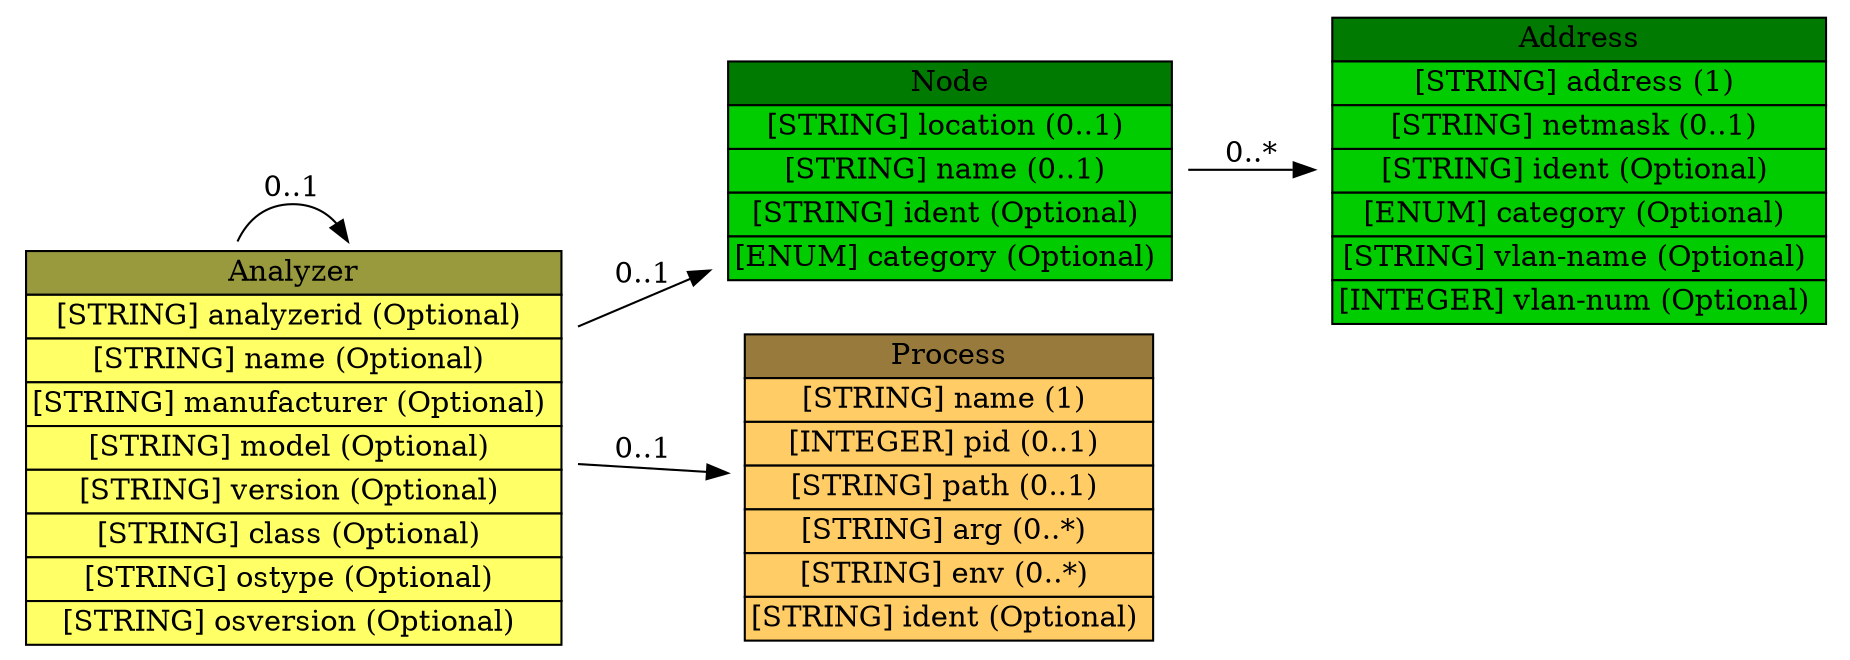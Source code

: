 digraph Analyzer {
	graph [bb="0,0,732,307",
		rankdir=LR
	];
	node [label="\N"];
	Analyzer	 [height=2.7361,
		label=<<table BORDER="0" CELLBORDER="1" CELLSPACING="0"> <tr > <td BGCOLOR="#99993d" HREF="/idmef_parser/IDMEF/Analyzer.html" TITLE="The Analyzer class identifies the analyzer from which the Alert or Heartbeat message originates. Only one analyzer may be encoded for each alert or heartbeat, and that MUST be the analyzer at which the alert or heartbeat originated. Although the IDMEF data model does not prevent the use of hierarchical intrusion detection systems (where alerts get relayed up the tree), it does not provide any way to record the identity of the &quot;relay&quot; analyzers along the path from the originating analyzer to the manager that ultimately receives the alert. ">Analyzer</td> </tr>" %<tr><td BGCOLOR="#FFFF66"  HREF="/idmef_parser/IDMEF/Analyzer.html" TITLE="(but see below).  A unique identifier for the analyzer; see Section 3.2.9.">[STRING] analyzerid (Optional) </td></tr>%<tr><td BGCOLOR="#FFFF66"  HREF="/idmef_parser/IDMEF/Analyzer.html" TITLE="An explicit name for the analyzer that may be easier to understand than the analyzerid.">[STRING] name (Optional) </td></tr>%<tr><td BGCOLOR="#FFFF66"  HREF="/idmef_parser/IDMEF/Analyzer.html" TITLE="The manufacturer of the analyzer software and/or hardware.">[STRING] manufacturer (Optional) </td></tr>%<tr><td BGCOLOR="#FFFF66"  HREF="/idmef_parser/IDMEF/Analyzer.html" TITLE="The model name/number of the analyzer software and/or hardware.">[STRING] model (Optional) </td></tr>%<tr><td BGCOLOR="#FFFF66"  HREF="/idmef_parser/IDMEF/Analyzer.html" TITLE="The version number of the analyzer software and/or hardware.">[STRING] version (Optional) </td></tr>%<tr><td BGCOLOR="#FFFF66"  HREF="/idmef_parser/IDMEF/Analyzer.html" TITLE="The class of analyzer software and/or hardware.">[STRING] class (Optional) </td></tr>%<tr><td BGCOLOR="#FFFF66"  HREF="/idmef_parser/IDMEF/Analyzer.html" TITLE="Operating system name.  On POSIX 1003.1 compliant systems, this is the value returned in utsname.sysname by the uname() system call, or the output of the &quot;uname -s&quot; command.">[STRING] ostype (Optional) </td></tr>%<tr><td BGCOLOR="#FFFF66"  HREF="/idmef_parser/IDMEF/Analyzer.html" TITLE="Operating system version.  On POSIX 1003.1 compliant systems, this is the value returned in utsname.release by the uname() system call, or the output of the &quot;uname -r&quot; command.">[STRING] osversion (Optional) </td></tr>%</table>>,
		pos="110.5,124.5",
		shape=plaintext,
		width=3.0694];
	Analyzer -> Analyzer	 [label="0..1",
		lp="110.5,248.5",
		pos="e,132.27,223.09 88.733,223.09 92.867,233.97 100.12,241 110.5,241 117.63,241 123.29,237.68 127.48,232.07"];
	"Node"	 [height=1.5694,
		label=<<table BORDER="0" CELLBORDER="1" CELLSPACING="0"> <tr > <td BGCOLOR="#007a00" HREF="/idmef_parser/IDMEF/Node.html" TITLE="The Node class is used to identify hosts and other network devices (routers, switches, etc.). ">Node</td> </tr>" %<tr><td BGCOLOR="#00CC00"  HREF="/idmef_parser/IDMEF/Node.html" TITLE="The location of the equipment.">[STRING] location (0..1) </td></tr>%<tr><td BGCOLOR="#00CC00"  HREF="/idmef_parser/IDMEF/Node.html" TITLE="The name of the equipment.  This information MUST be provided if no Address information is given.">[STRING] name (0..1) </td></tr>%<tr><td BGCOLOR="#00CC00"  HREF="/idmef_parser/IDMEF/Node.html" TITLE="A unique identifier for the node; see Section 3.2.9.">[STRING] ident (Optional) </td></tr>%<tr><td BGCOLOR="#00CC00"  HREF="/idmef_parser/IDMEF/Node.html" TITLE="The &quot;domain&quot; from which the name information was obtained, if relevant.  The permitted values for this attribute are shown in the table below.  The default value is &quot;unknown&quot;. (See also Section 10 for extensions to the table.)">[ENUM] category (Optional) </td></tr>%</table>>,
		pos="372,229.5",
		shape=plaintext,
		width=2.5833];
	Analyzer -> "Node"	 [label="0..1",
		lp="250,191",
		pos="e,278.92,192.24 221.18,168.88 237.25,175.38 253.74,182.05 269.64,188.49"];
	Process	 [height=2.1528,
		label=<<table BORDER="0" CELLBORDER="1" CELLSPACING="0"> <tr > <td BGCOLOR="#997a3d" HREF="/idmef_parser/IDMEF/Process.html" TITLE="The Process class is used to describe processes being executed on sources, targets, and analyzers. ">Process</td> </tr>" %<tr><td BGCOLOR="#FFCC66"  HREF="/idmef_parser/IDMEF/Process.html" TITLE="The name of the program being executed. This is a short name; path and argument information are provided elsewhere.">[STRING] name (1) </td></tr>%<tr><td BGCOLOR="#FFCC66"  HREF="/idmef_parser/IDMEF/Process.html" TITLE="The process identifier of the process.">[INTEGER] pid (0..1) </td></tr>%<tr><td BGCOLOR="#FFCC66"  HREF="/idmef_parser/IDMEF/Process.html" TITLE="The full path of the program being executed.">[STRING] path (0..1) </td></tr>%<tr><td BGCOLOR="#FFCC66"  HREF="/idmef_parser/IDMEF/Process.html" TITLE="A command-line argument to the program. Multiple arguments may be specified (they are assumed to have occurred in the same order they are provided) with multiple uses of arg.">[STRING] arg (0..*) </td></tr>%<tr><td BGCOLOR="#FFCC66"  HREF="/idmef_parser/IDMEF/Process.html" TITLE="An environment string associated with the process; generally of the format &quot;VARIABLE=value&quot;.  Multiple environment strings may be specified with multiple uses of env.">[STRING] env (0..*) </td></tr>%<tr><td BGCOLOR="#FFCC66"  HREF="/idmef_parser/IDMEF/Process.html" TITLE="A unique identifier for the process; see Section 3.2.9.">[STRING] ident (Optional) </td></tr>%</table>>,
		pos="372,77.5",
		shape=plaintext,
		width=2.4306];
	Analyzer -> Process	 [label="0..1",
		lp="250,109",
		pos="e,284.13,93.233 221.18,104.64 238.75,101.45 256.83,98.178 274.08,95.053"];
	Address	 [height=2.1528,
		label=<<table BORDER="0" CELLBORDER="1" CELLSPACING="0"> <tr > <td BGCOLOR="#007a00" HREF="/idmef_parser/IDMEF/Address.html" TITLE="The Address class is used to represent network, hardware, and application addresses. ">Address</td> </tr>" %<tr><td BGCOLOR="#00CC00"  HREF="/idmef_parser/IDMEF/Address.html" TITLE="The address information.  The format of this data is governed by the category attribute.">[STRING] address (1) </td></tr>%<tr><td BGCOLOR="#00CC00"  HREF="/idmef_parser/IDMEF/Address.html" TITLE="The network mask for the address, if appropriate.">[STRING] netmask (0..1) </td></tr>%<tr><td BGCOLOR="#00CC00"  HREF="/idmef_parser/IDMEF/Address.html" TITLE="A unique identifier for the address; see Section 3.2.9.">[STRING] ident (Optional) </td></tr>%<tr><td BGCOLOR="#00CC00"  HREF="/idmef_parser/IDMEF/Address.html" TITLE="The type of address represented.  The permitted values for this attribute are shown below.  The default value is &quot;unknown&quot;.  (See also Section 10.)">[ENUM] category (Optional) </td></tr>%<tr><td BGCOLOR="#00CC00"  HREF="/idmef_parser/IDMEF/Address.html" TITLE="The name of the Virtual LAN to which the address belongs.">[STRING] vlan-name (Optional) </td></tr>%<tr><td BGCOLOR="#00CC00"  HREF="/idmef_parser/IDMEF/Address.html" TITLE="The number of the Virtual LAN to which the address belongs.">[INTEGER] vlan-num (Optional) </td></tr>%</table>>,
		pos="627.5,229.5",
		shape=plaintext,
		width=2.9028];
	"Node" -> Address	 [label="0..*",
		lp="494,237",
		pos="e,522.75,229.5 465.24,229.5 480.57,229.5 496.62,229.5 512.42,229.5"];
}
